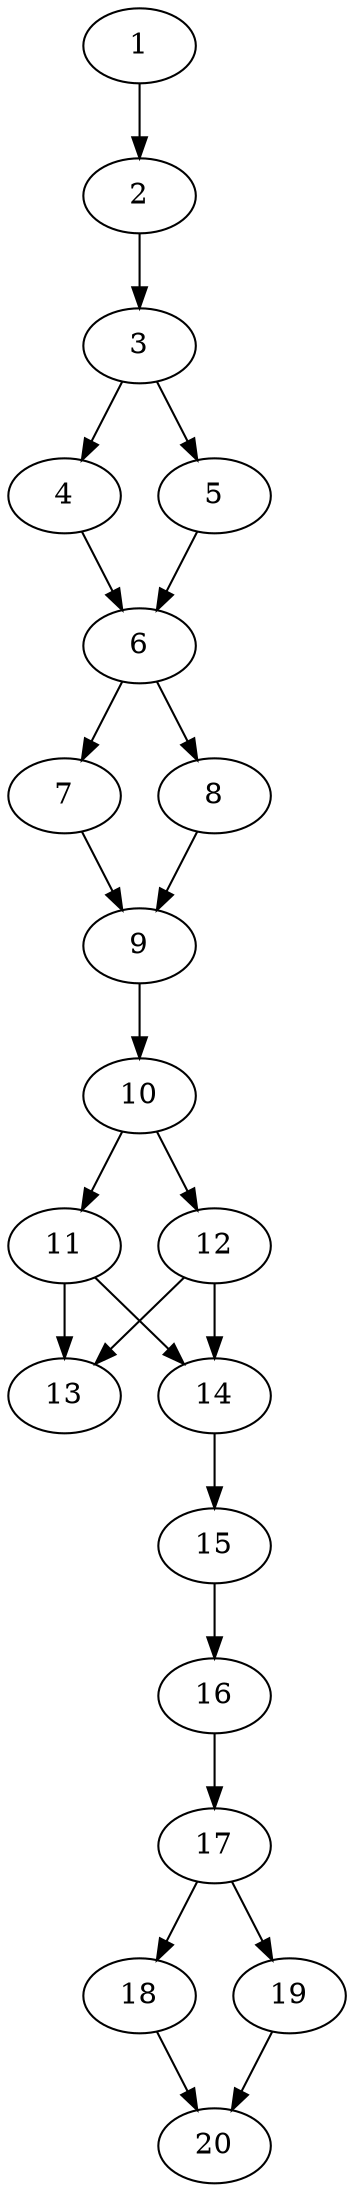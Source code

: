 // DAG automatically generated by daggen at Thu Oct  3 13:58:42 2019
// ./daggen --dot -n 20 --ccr 0.3 --fat 0.3 --regular 0.5 --density 0.9 --mindata 5242880 --maxdata 52428800 
digraph G {
  1 [size="163976533", alpha="0.19", expect_size="49192960"] 
  1 -> 2 [size ="49192960"]
  2 [size="69311147", alpha="0.17", expect_size="20793344"] 
  2 -> 3 [size ="20793344"]
  3 [size="58579627", alpha="0.15", expect_size="17573888"] 
  3 -> 4 [size ="17573888"]
  3 -> 5 [size ="17573888"]
  4 [size="117367467", alpha="0.17", expect_size="35210240"] 
  4 -> 6 [size ="35210240"]
  5 [size="30576640", alpha="0.18", expect_size="9172992"] 
  5 -> 6 [size ="9172992"]
  6 [size="158293333", alpha="0.02", expect_size="47488000"] 
  6 -> 7 [size ="47488000"]
  6 -> 8 [size ="47488000"]
  7 [size="60736853", alpha="0.04", expect_size="18221056"] 
  7 -> 9 [size ="18221056"]
  8 [size="44226560", alpha="0.11", expect_size="13267968"] 
  8 -> 9 [size ="13267968"]
  9 [size="171943253", alpha="0.14", expect_size="51582976"] 
  9 -> 10 [size ="51582976"]
  10 [size="75031893", alpha="0.14", expect_size="22509568"] 
  10 -> 11 [size ="22509568"]
  10 -> 12 [size ="22509568"]
  11 [size="118282240", alpha="0.08", expect_size="35484672"] 
  11 -> 13 [size ="35484672"]
  11 -> 14 [size ="35484672"]
  12 [size="114107733", alpha="0.06", expect_size="34232320"] 
  12 -> 13 [size ="34232320"]
  12 -> 14 [size ="34232320"]
  13 [size="87340373", alpha="0.07", expect_size="26202112"] 
  14 [size="49534293", alpha="0.04", expect_size="14860288"] 
  14 -> 15 [size ="14860288"]
  15 [size="26214400", alpha="0.07", expect_size="7864320"] 
  15 -> 16 [size ="7864320"]
  16 [size="167748267", alpha="0.16", expect_size="50324480"] 
  16 -> 17 [size ="50324480"]
  17 [size="28521813", alpha="0.19", expect_size="8556544"] 
  17 -> 18 [size ="8556544"]
  17 -> 19 [size ="8556544"]
  18 [size="61341013", alpha="0.06", expect_size="18402304"] 
  18 -> 20 [size ="18402304"]
  19 [size="144162133", alpha="0.03", expect_size="43248640"] 
  19 -> 20 [size ="43248640"]
  20 [size="99389440", alpha="0.02", expect_size="29816832"] 
}
